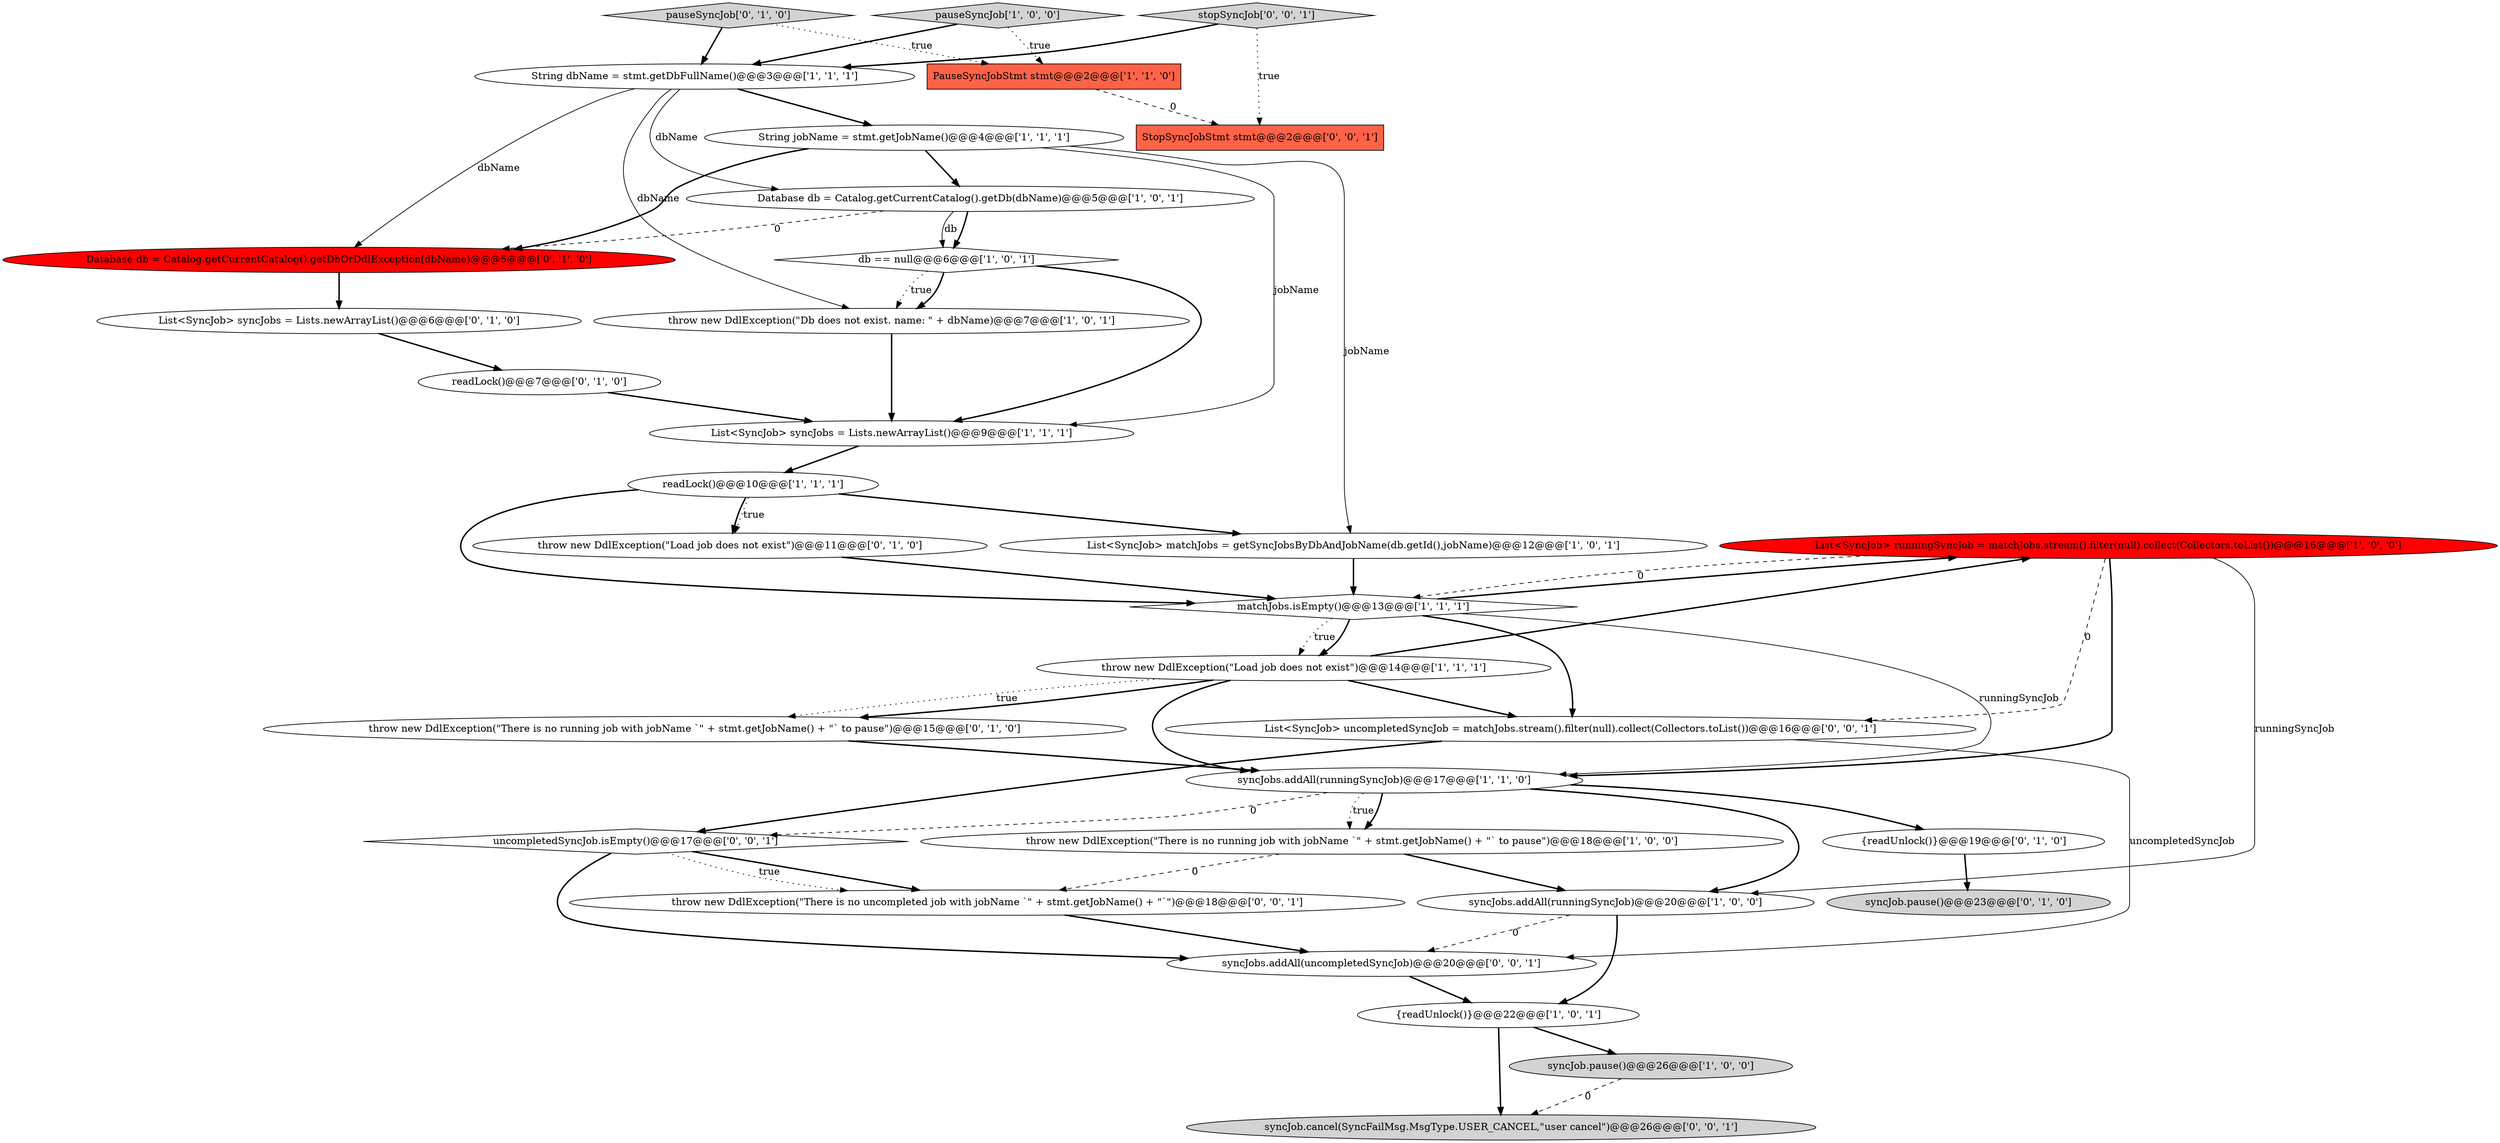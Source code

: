 digraph {
24 [style = filled, label = "{readUnlock()}@@@19@@@['0', '1', '0']", fillcolor = white, shape = ellipse image = "AAA0AAABBB2BBB"];
6 [style = filled, label = "List<SyncJob> runningSyncJob = matchJobs.stream().filter(null).collect(Collectors.toList())@@@16@@@['1', '0', '0']", fillcolor = red, shape = ellipse image = "AAA1AAABBB1BBB"];
1 [style = filled, label = "db == null@@@6@@@['1', '0', '1']", fillcolor = white, shape = diamond image = "AAA0AAABBB1BBB"];
4 [style = filled, label = "syncJobs.addAll(runningSyncJob)@@@20@@@['1', '0', '0']", fillcolor = white, shape = ellipse image = "AAA0AAABBB1BBB"];
5 [style = filled, label = "List<SyncJob> matchJobs = getSyncJobsByDbAndJobName(db.getId(),jobName)@@@12@@@['1', '0', '1']", fillcolor = white, shape = ellipse image = "AAA0AAABBB1BBB"];
11 [style = filled, label = "matchJobs.isEmpty()@@@13@@@['1', '1', '1']", fillcolor = white, shape = diamond image = "AAA0AAABBB1BBB"];
12 [style = filled, label = "List<SyncJob> syncJobs = Lists.newArrayList()@@@9@@@['1', '1', '1']", fillcolor = white, shape = ellipse image = "AAA0AAABBB1BBB"];
8 [style = filled, label = "PauseSyncJobStmt stmt@@@2@@@['1', '1', '0']", fillcolor = tomato, shape = box image = "AAA0AAABBB1BBB"];
3 [style = filled, label = "Database db = Catalog.getCurrentCatalog().getDb(dbName)@@@5@@@['1', '0', '1']", fillcolor = white, shape = ellipse image = "AAA0AAABBB1BBB"];
22 [style = filled, label = "throw new DdlException(\"There is no running job with jobName `\" + stmt.getJobName() + \"` to pause\")@@@15@@@['0', '1', '0']", fillcolor = white, shape = ellipse image = "AAA0AAABBB2BBB"];
25 [style = filled, label = "pauseSyncJob['0', '1', '0']", fillcolor = lightgray, shape = diamond image = "AAA0AAABBB2BBB"];
15 [style = filled, label = "throw new DdlException(\"There is no running job with jobName `\" + stmt.getJobName() + \"` to pause\")@@@18@@@['1', '0', '0']", fillcolor = white, shape = ellipse image = "AAA0AAABBB1BBB"];
20 [style = filled, label = "syncJob.pause()@@@23@@@['0', '1', '0']", fillcolor = lightgray, shape = ellipse image = "AAA0AAABBB2BBB"];
19 [style = filled, label = "List<SyncJob> syncJobs = Lists.newArrayList()@@@6@@@['0', '1', '0']", fillcolor = white, shape = ellipse image = "AAA0AAABBB2BBB"];
7 [style = filled, label = "{readUnlock()}@@@22@@@['1', '0', '1']", fillcolor = white, shape = ellipse image = "AAA0AAABBB1BBB"];
30 [style = filled, label = "List<SyncJob> uncompletedSyncJob = matchJobs.stream().filter(null).collect(Collectors.toList())@@@16@@@['0', '0', '1']", fillcolor = white, shape = ellipse image = "AAA0AAABBB3BBB"];
17 [style = filled, label = "pauseSyncJob['1', '0', '0']", fillcolor = lightgray, shape = diamond image = "AAA0AAABBB1BBB"];
23 [style = filled, label = "Database db = Catalog.getCurrentCatalog().getDbOrDdlException(dbName)@@@5@@@['0', '1', '0']", fillcolor = red, shape = ellipse image = "AAA1AAABBB2BBB"];
32 [style = filled, label = "syncJobs.addAll(uncompletedSyncJob)@@@20@@@['0', '0', '1']", fillcolor = white, shape = ellipse image = "AAA0AAABBB3BBB"];
13 [style = filled, label = "throw new DdlException(\"Load job does not exist\")@@@14@@@['1', '1', '1']", fillcolor = white, shape = ellipse image = "AAA0AAABBB1BBB"];
18 [style = filled, label = "readLock()@@@7@@@['0', '1', '0']", fillcolor = white, shape = ellipse image = "AAA0AAABBB2BBB"];
21 [style = filled, label = "throw new DdlException(\"Load job does not exist\")@@@11@@@['0', '1', '0']", fillcolor = white, shape = ellipse image = "AAA0AAABBB2BBB"];
26 [style = filled, label = "syncJob.cancel(SyncFailMsg.MsgType.USER_CANCEL,\"user cancel\")@@@26@@@['0', '0', '1']", fillcolor = lightgray, shape = ellipse image = "AAA0AAABBB3BBB"];
14 [style = filled, label = "syncJobs.addAll(runningSyncJob)@@@17@@@['1', '1', '0']", fillcolor = white, shape = ellipse image = "AAA0AAABBB1BBB"];
27 [style = filled, label = "stopSyncJob['0', '0', '1']", fillcolor = lightgray, shape = diamond image = "AAA0AAABBB3BBB"];
31 [style = filled, label = "throw new DdlException(\"There is no uncompleted job with jobName `\" + stmt.getJobName() + \"`\")@@@18@@@['0', '0', '1']", fillcolor = white, shape = ellipse image = "AAA0AAABBB3BBB"];
10 [style = filled, label = "throw new DdlException(\"Db does not exist. name: \" + dbName)@@@7@@@['1', '0', '1']", fillcolor = white, shape = ellipse image = "AAA0AAABBB1BBB"];
28 [style = filled, label = "StopSyncJobStmt stmt@@@2@@@['0', '0', '1']", fillcolor = tomato, shape = box image = "AAA0AAABBB3BBB"];
2 [style = filled, label = "readLock()@@@10@@@['1', '1', '1']", fillcolor = white, shape = ellipse image = "AAA0AAABBB1BBB"];
0 [style = filled, label = "syncJob.pause()@@@26@@@['1', '0', '0']", fillcolor = lightgray, shape = ellipse image = "AAA0AAABBB1BBB"];
16 [style = filled, label = "String dbName = stmt.getDbFullName()@@@3@@@['1', '1', '1']", fillcolor = white, shape = ellipse image = "AAA0AAABBB1BBB"];
9 [style = filled, label = "String jobName = stmt.getJobName()@@@4@@@['1', '1', '1']", fillcolor = white, shape = ellipse image = "AAA0AAABBB1BBB"];
29 [style = filled, label = "uncompletedSyncJob.isEmpty()@@@17@@@['0', '0', '1']", fillcolor = white, shape = diamond image = "AAA0AAABBB3BBB"];
14->24 [style = bold, label=""];
19->18 [style = bold, label=""];
1->10 [style = dotted, label="true"];
3->1 [style = bold, label=""];
9->5 [style = solid, label="jobName"];
31->32 [style = bold, label=""];
11->6 [style = bold, label=""];
29->31 [style = bold, label=""];
6->11 [style = dashed, label="0"];
18->12 [style = bold, label=""];
7->0 [style = bold, label=""];
32->7 [style = bold, label=""];
6->4 [style = solid, label="runningSyncJob"];
13->30 [style = bold, label=""];
11->13 [style = dotted, label="true"];
2->21 [style = dotted, label="true"];
27->16 [style = bold, label=""];
8->28 [style = dashed, label="0"];
0->26 [style = dashed, label="0"];
25->16 [style = bold, label=""];
25->8 [style = dotted, label="true"];
30->29 [style = bold, label=""];
4->7 [style = bold, label=""];
7->26 [style = bold, label=""];
24->20 [style = bold, label=""];
6->14 [style = bold, label=""];
9->23 [style = bold, label=""];
16->3 [style = solid, label="dbName"];
27->28 [style = dotted, label="true"];
3->1 [style = solid, label="db"];
14->15 [style = dotted, label="true"];
12->2 [style = bold, label=""];
17->8 [style = dotted, label="true"];
3->23 [style = dashed, label="0"];
4->32 [style = dashed, label="0"];
13->22 [style = dotted, label="true"];
21->11 [style = bold, label=""];
10->12 [style = bold, label=""];
2->21 [style = bold, label=""];
9->12 [style = solid, label="jobName"];
29->32 [style = bold, label=""];
23->19 [style = bold, label=""];
11->13 [style = bold, label=""];
16->10 [style = solid, label="dbName"];
15->4 [style = bold, label=""];
15->31 [style = dashed, label="0"];
1->12 [style = bold, label=""];
9->3 [style = bold, label=""];
14->15 [style = bold, label=""];
5->11 [style = bold, label=""];
6->30 [style = dashed, label="0"];
13->22 [style = bold, label=""];
30->32 [style = solid, label="uncompletedSyncJob"];
13->6 [style = bold, label=""];
22->14 [style = bold, label=""];
1->10 [style = bold, label=""];
16->23 [style = solid, label="dbName"];
14->29 [style = dashed, label="0"];
13->14 [style = bold, label=""];
2->11 [style = bold, label=""];
16->9 [style = bold, label=""];
11->30 [style = bold, label=""];
17->16 [style = bold, label=""];
11->14 [style = solid, label="runningSyncJob"];
2->5 [style = bold, label=""];
14->4 [style = bold, label=""];
29->31 [style = dotted, label="true"];
}
